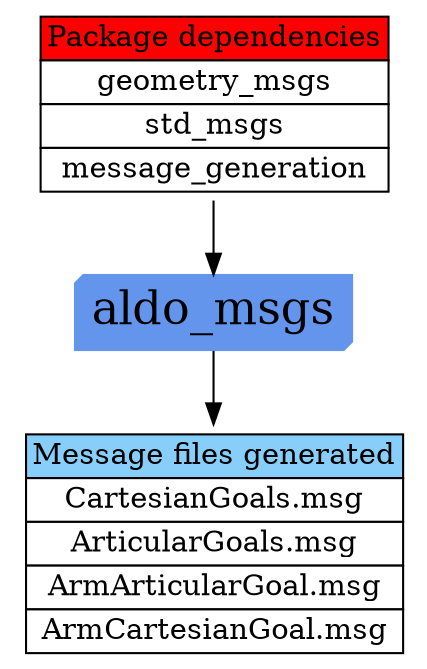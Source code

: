 digraph PkgGenerationGraph {
nodesep=0.1;
node [ shape=plaintext];
aldo_msgs [ shape=box3d style=filled color="#6495ED" fontsize=22];
find_package [ label=<<table BGCOLOR="#FFFFFF" BORDER="0" CELLBORDER="1" CELLSPACING="0">
  <tr>
    <td ALIGN="CENTER" BGCOLOR="#FF0000" COLSPAN="1">Package dependencies</td>
  </tr>
  <tr>
    <td ALIGN="CENTER" BGCOLOR="#FFFFFF" COLSPAN="1">geometry_msgs</td>
  </tr>
  <tr>
    <td ALIGN="CENTER" BGCOLOR="#FFFFFF" COLSPAN="1">std_msgs</td>
  </tr>
  <tr>
    <td ALIGN="CENTER" BGCOLOR="#FFFFFF" COLSPAN="1">message_generation</td>
  </tr>
</table>
>];
add_message_files [ label=<<table BGCOLOR="#FFFFFF" BORDER="0" CELLBORDER="1" CELLSPACING="0">
  <tr>
    <td ALIGN="CENTER" BGCOLOR="#87CEFA" COLSPAN="1">Message files generated</td>
  </tr>
  <tr>
    <td ALIGN="CENTER" BGCOLOR="#FFFFFF" COLSPAN="1">CartesianGoals.msg</td>
  </tr>
  <tr>
    <td ALIGN="CENTER" BGCOLOR="#FFFFFF" COLSPAN="1">ArticularGoals.msg</td>
  </tr>
  <tr>
    <td ALIGN="CENTER" BGCOLOR="#FFFFFF" COLSPAN="1">ArmArticularGoal.msg</td>
  </tr>
  <tr>
    <td ALIGN="CENTER" BGCOLOR="#FFFFFF" COLSPAN="1">ArmCartesianGoal.msg</td>
  </tr>
</table>
>];
find_package -> aldo_msgs;
aldo_msgs -> add_message_files;
}
